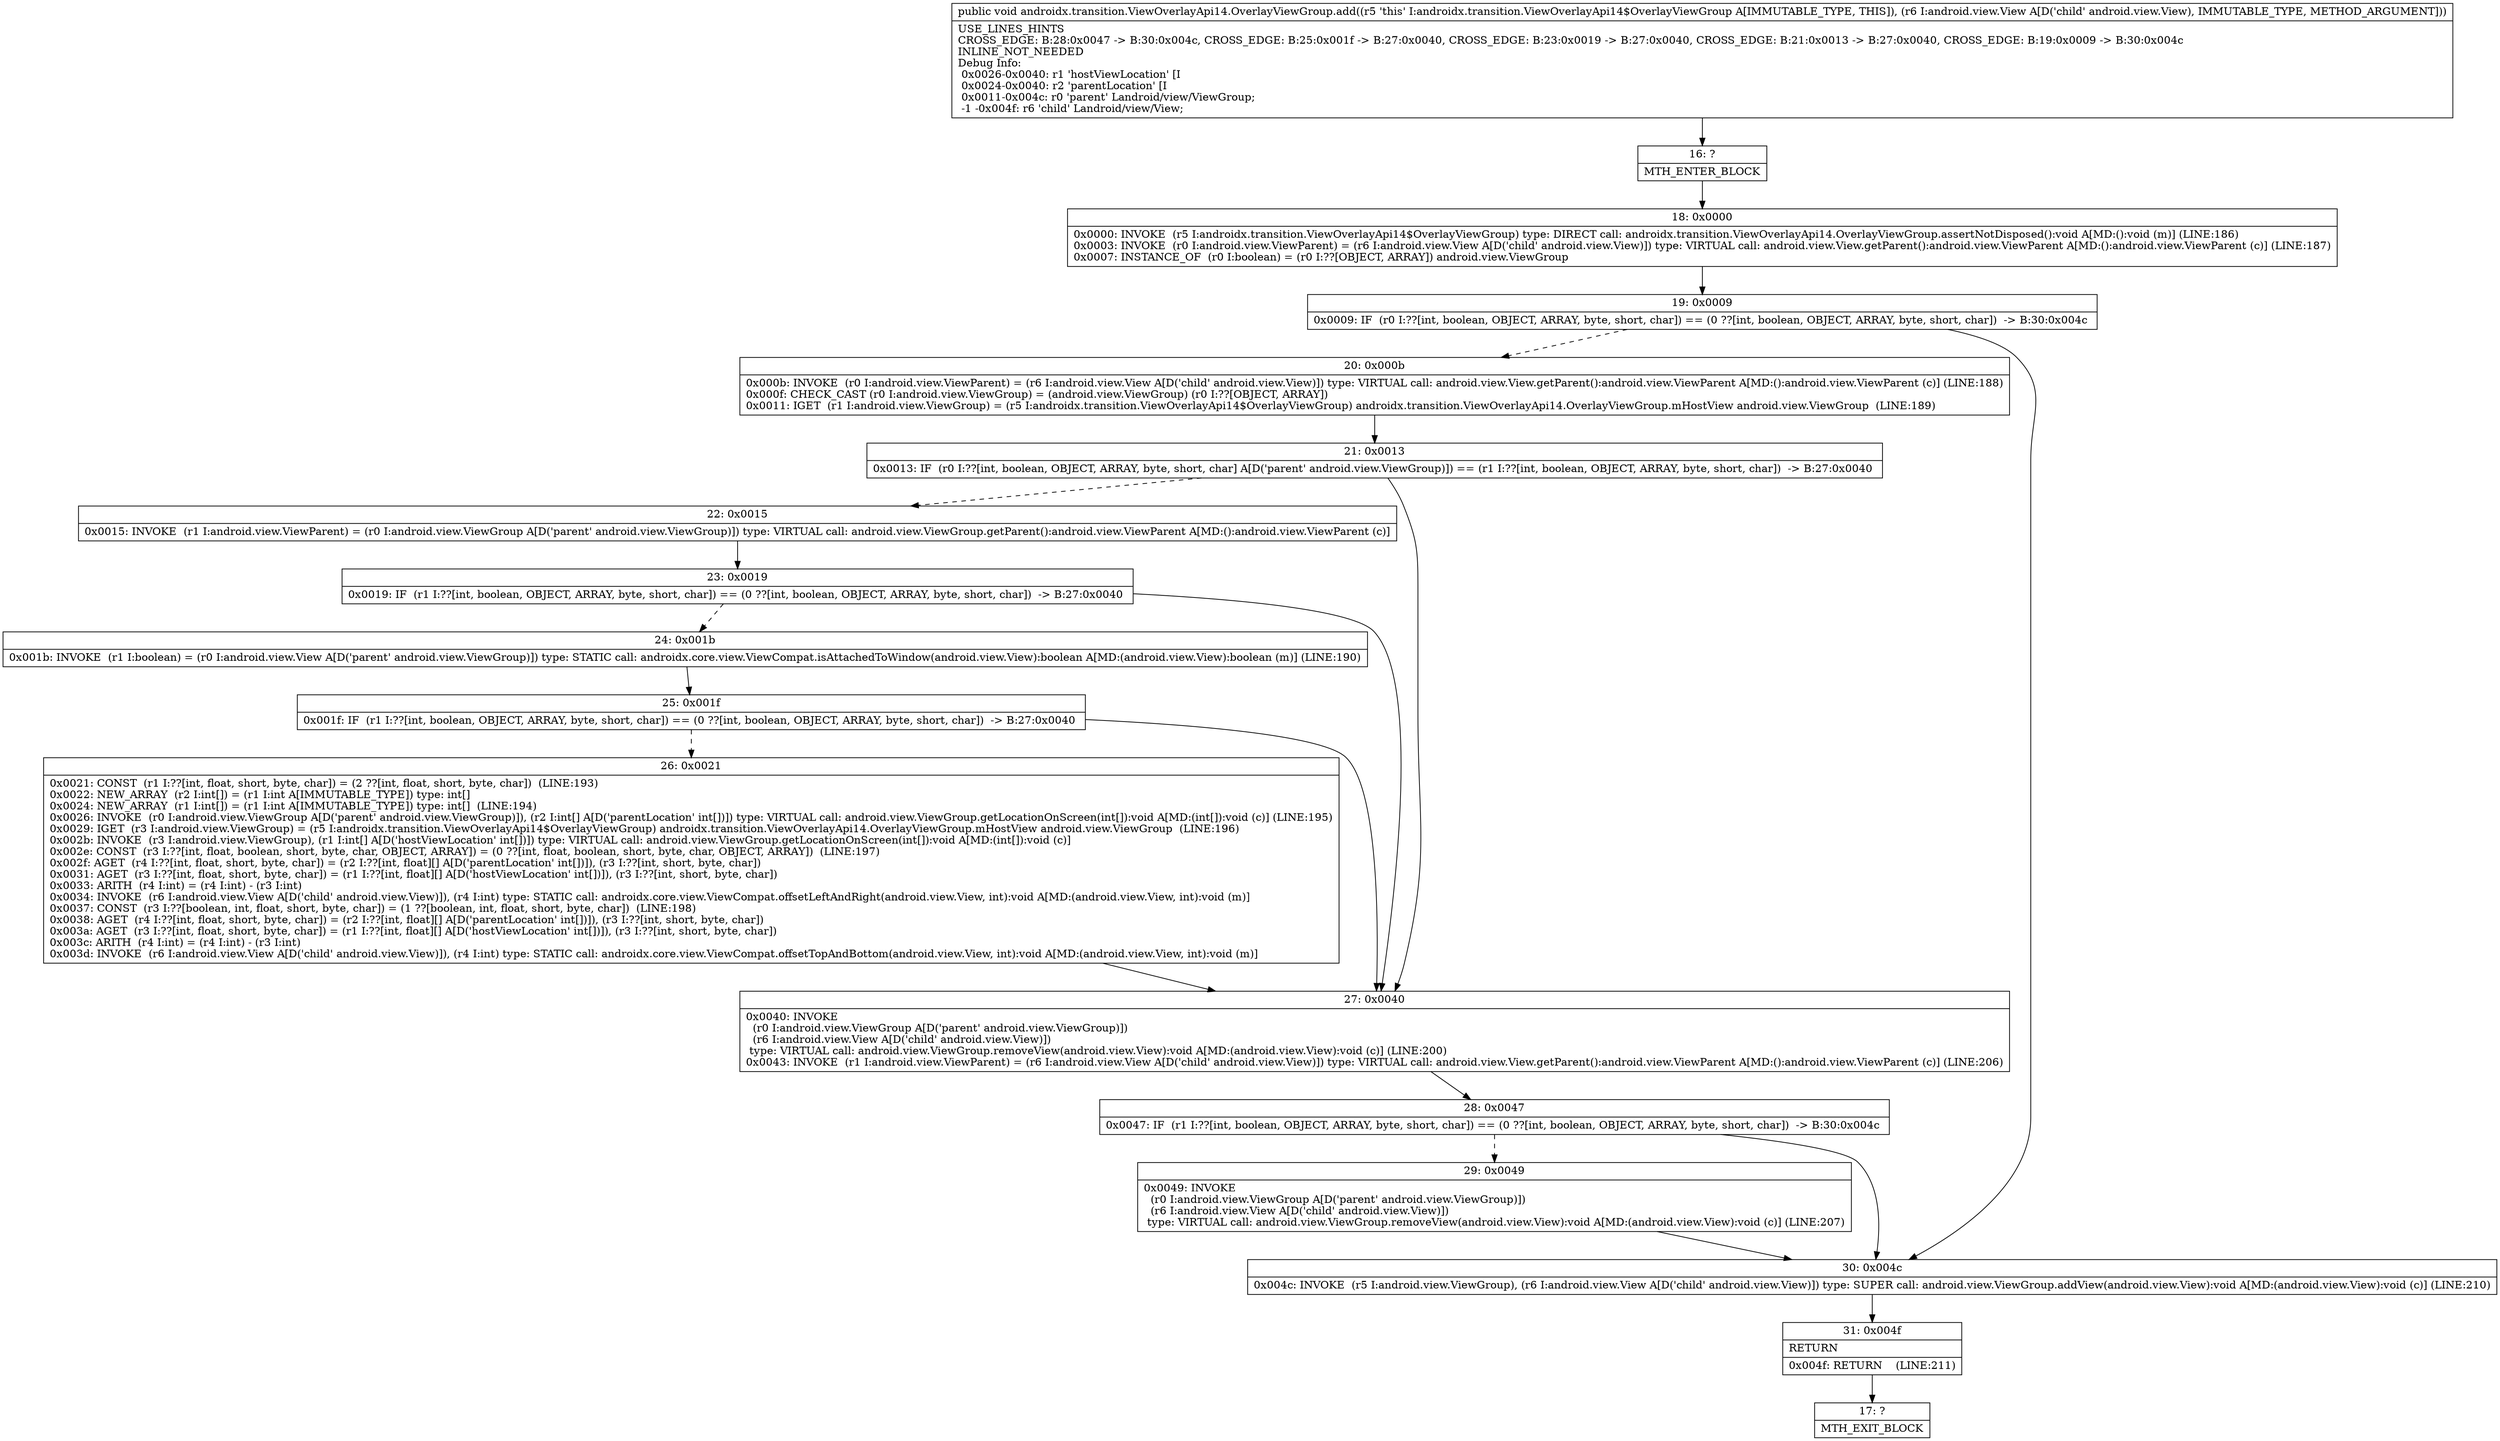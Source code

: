 digraph "CFG forandroidx.transition.ViewOverlayApi14.OverlayViewGroup.add(Landroid\/view\/View;)V" {
Node_16 [shape=record,label="{16\:\ ?|MTH_ENTER_BLOCK\l}"];
Node_18 [shape=record,label="{18\:\ 0x0000|0x0000: INVOKE  (r5 I:androidx.transition.ViewOverlayApi14$OverlayViewGroup) type: DIRECT call: androidx.transition.ViewOverlayApi14.OverlayViewGroup.assertNotDisposed():void A[MD:():void (m)] (LINE:186)\l0x0003: INVOKE  (r0 I:android.view.ViewParent) = (r6 I:android.view.View A[D('child' android.view.View)]) type: VIRTUAL call: android.view.View.getParent():android.view.ViewParent A[MD:():android.view.ViewParent (c)] (LINE:187)\l0x0007: INSTANCE_OF  (r0 I:boolean) = (r0 I:??[OBJECT, ARRAY]) android.view.ViewGroup \l}"];
Node_19 [shape=record,label="{19\:\ 0x0009|0x0009: IF  (r0 I:??[int, boolean, OBJECT, ARRAY, byte, short, char]) == (0 ??[int, boolean, OBJECT, ARRAY, byte, short, char])  \-\> B:30:0x004c \l}"];
Node_20 [shape=record,label="{20\:\ 0x000b|0x000b: INVOKE  (r0 I:android.view.ViewParent) = (r6 I:android.view.View A[D('child' android.view.View)]) type: VIRTUAL call: android.view.View.getParent():android.view.ViewParent A[MD:():android.view.ViewParent (c)] (LINE:188)\l0x000f: CHECK_CAST (r0 I:android.view.ViewGroup) = (android.view.ViewGroup) (r0 I:??[OBJECT, ARRAY]) \l0x0011: IGET  (r1 I:android.view.ViewGroup) = (r5 I:androidx.transition.ViewOverlayApi14$OverlayViewGroup) androidx.transition.ViewOverlayApi14.OverlayViewGroup.mHostView android.view.ViewGroup  (LINE:189)\l}"];
Node_21 [shape=record,label="{21\:\ 0x0013|0x0013: IF  (r0 I:??[int, boolean, OBJECT, ARRAY, byte, short, char] A[D('parent' android.view.ViewGroup)]) == (r1 I:??[int, boolean, OBJECT, ARRAY, byte, short, char])  \-\> B:27:0x0040 \l}"];
Node_22 [shape=record,label="{22\:\ 0x0015|0x0015: INVOKE  (r1 I:android.view.ViewParent) = (r0 I:android.view.ViewGroup A[D('parent' android.view.ViewGroup)]) type: VIRTUAL call: android.view.ViewGroup.getParent():android.view.ViewParent A[MD:():android.view.ViewParent (c)]\l}"];
Node_23 [shape=record,label="{23\:\ 0x0019|0x0019: IF  (r1 I:??[int, boolean, OBJECT, ARRAY, byte, short, char]) == (0 ??[int, boolean, OBJECT, ARRAY, byte, short, char])  \-\> B:27:0x0040 \l}"];
Node_24 [shape=record,label="{24\:\ 0x001b|0x001b: INVOKE  (r1 I:boolean) = (r0 I:android.view.View A[D('parent' android.view.ViewGroup)]) type: STATIC call: androidx.core.view.ViewCompat.isAttachedToWindow(android.view.View):boolean A[MD:(android.view.View):boolean (m)] (LINE:190)\l}"];
Node_25 [shape=record,label="{25\:\ 0x001f|0x001f: IF  (r1 I:??[int, boolean, OBJECT, ARRAY, byte, short, char]) == (0 ??[int, boolean, OBJECT, ARRAY, byte, short, char])  \-\> B:27:0x0040 \l}"];
Node_26 [shape=record,label="{26\:\ 0x0021|0x0021: CONST  (r1 I:??[int, float, short, byte, char]) = (2 ??[int, float, short, byte, char])  (LINE:193)\l0x0022: NEW_ARRAY  (r2 I:int[]) = (r1 I:int A[IMMUTABLE_TYPE]) type: int[] \l0x0024: NEW_ARRAY  (r1 I:int[]) = (r1 I:int A[IMMUTABLE_TYPE]) type: int[]  (LINE:194)\l0x0026: INVOKE  (r0 I:android.view.ViewGroup A[D('parent' android.view.ViewGroup)]), (r2 I:int[] A[D('parentLocation' int[])]) type: VIRTUAL call: android.view.ViewGroup.getLocationOnScreen(int[]):void A[MD:(int[]):void (c)] (LINE:195)\l0x0029: IGET  (r3 I:android.view.ViewGroup) = (r5 I:androidx.transition.ViewOverlayApi14$OverlayViewGroup) androidx.transition.ViewOverlayApi14.OverlayViewGroup.mHostView android.view.ViewGroup  (LINE:196)\l0x002b: INVOKE  (r3 I:android.view.ViewGroup), (r1 I:int[] A[D('hostViewLocation' int[])]) type: VIRTUAL call: android.view.ViewGroup.getLocationOnScreen(int[]):void A[MD:(int[]):void (c)]\l0x002e: CONST  (r3 I:??[int, float, boolean, short, byte, char, OBJECT, ARRAY]) = (0 ??[int, float, boolean, short, byte, char, OBJECT, ARRAY])  (LINE:197)\l0x002f: AGET  (r4 I:??[int, float, short, byte, char]) = (r2 I:??[int, float][] A[D('parentLocation' int[])]), (r3 I:??[int, short, byte, char]) \l0x0031: AGET  (r3 I:??[int, float, short, byte, char]) = (r1 I:??[int, float][] A[D('hostViewLocation' int[])]), (r3 I:??[int, short, byte, char]) \l0x0033: ARITH  (r4 I:int) = (r4 I:int) \- (r3 I:int) \l0x0034: INVOKE  (r6 I:android.view.View A[D('child' android.view.View)]), (r4 I:int) type: STATIC call: androidx.core.view.ViewCompat.offsetLeftAndRight(android.view.View, int):void A[MD:(android.view.View, int):void (m)]\l0x0037: CONST  (r3 I:??[boolean, int, float, short, byte, char]) = (1 ??[boolean, int, float, short, byte, char])  (LINE:198)\l0x0038: AGET  (r4 I:??[int, float, short, byte, char]) = (r2 I:??[int, float][] A[D('parentLocation' int[])]), (r3 I:??[int, short, byte, char]) \l0x003a: AGET  (r3 I:??[int, float, short, byte, char]) = (r1 I:??[int, float][] A[D('hostViewLocation' int[])]), (r3 I:??[int, short, byte, char]) \l0x003c: ARITH  (r4 I:int) = (r4 I:int) \- (r3 I:int) \l0x003d: INVOKE  (r6 I:android.view.View A[D('child' android.view.View)]), (r4 I:int) type: STATIC call: androidx.core.view.ViewCompat.offsetTopAndBottom(android.view.View, int):void A[MD:(android.view.View, int):void (m)]\l}"];
Node_27 [shape=record,label="{27\:\ 0x0040|0x0040: INVOKE  \l  (r0 I:android.view.ViewGroup A[D('parent' android.view.ViewGroup)])\l  (r6 I:android.view.View A[D('child' android.view.View)])\l type: VIRTUAL call: android.view.ViewGroup.removeView(android.view.View):void A[MD:(android.view.View):void (c)] (LINE:200)\l0x0043: INVOKE  (r1 I:android.view.ViewParent) = (r6 I:android.view.View A[D('child' android.view.View)]) type: VIRTUAL call: android.view.View.getParent():android.view.ViewParent A[MD:():android.view.ViewParent (c)] (LINE:206)\l}"];
Node_28 [shape=record,label="{28\:\ 0x0047|0x0047: IF  (r1 I:??[int, boolean, OBJECT, ARRAY, byte, short, char]) == (0 ??[int, boolean, OBJECT, ARRAY, byte, short, char])  \-\> B:30:0x004c \l}"];
Node_29 [shape=record,label="{29\:\ 0x0049|0x0049: INVOKE  \l  (r0 I:android.view.ViewGroup A[D('parent' android.view.ViewGroup)])\l  (r6 I:android.view.View A[D('child' android.view.View)])\l type: VIRTUAL call: android.view.ViewGroup.removeView(android.view.View):void A[MD:(android.view.View):void (c)] (LINE:207)\l}"];
Node_30 [shape=record,label="{30\:\ 0x004c|0x004c: INVOKE  (r5 I:android.view.ViewGroup), (r6 I:android.view.View A[D('child' android.view.View)]) type: SUPER call: android.view.ViewGroup.addView(android.view.View):void A[MD:(android.view.View):void (c)] (LINE:210)\l}"];
Node_31 [shape=record,label="{31\:\ 0x004f|RETURN\l|0x004f: RETURN    (LINE:211)\l}"];
Node_17 [shape=record,label="{17\:\ ?|MTH_EXIT_BLOCK\l}"];
MethodNode[shape=record,label="{public void androidx.transition.ViewOverlayApi14.OverlayViewGroup.add((r5 'this' I:androidx.transition.ViewOverlayApi14$OverlayViewGroup A[IMMUTABLE_TYPE, THIS]), (r6 I:android.view.View A[D('child' android.view.View), IMMUTABLE_TYPE, METHOD_ARGUMENT]))  | USE_LINES_HINTS\lCROSS_EDGE: B:28:0x0047 \-\> B:30:0x004c, CROSS_EDGE: B:25:0x001f \-\> B:27:0x0040, CROSS_EDGE: B:23:0x0019 \-\> B:27:0x0040, CROSS_EDGE: B:21:0x0013 \-\> B:27:0x0040, CROSS_EDGE: B:19:0x0009 \-\> B:30:0x004c\lINLINE_NOT_NEEDED\lDebug Info:\l  0x0026\-0x0040: r1 'hostViewLocation' [I\l  0x0024\-0x0040: r2 'parentLocation' [I\l  0x0011\-0x004c: r0 'parent' Landroid\/view\/ViewGroup;\l  \-1 \-0x004f: r6 'child' Landroid\/view\/View;\l}"];
MethodNode -> Node_16;Node_16 -> Node_18;
Node_18 -> Node_19;
Node_19 -> Node_20[style=dashed];
Node_19 -> Node_30;
Node_20 -> Node_21;
Node_21 -> Node_22[style=dashed];
Node_21 -> Node_27;
Node_22 -> Node_23;
Node_23 -> Node_24[style=dashed];
Node_23 -> Node_27;
Node_24 -> Node_25;
Node_25 -> Node_26[style=dashed];
Node_25 -> Node_27;
Node_26 -> Node_27;
Node_27 -> Node_28;
Node_28 -> Node_29[style=dashed];
Node_28 -> Node_30;
Node_29 -> Node_30;
Node_30 -> Node_31;
Node_31 -> Node_17;
}

